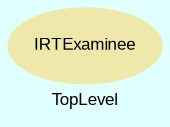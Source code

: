 digraph TopLevel {
    label = "TopLevel"
    compound = true
    fontname = Arial
    fontsize = 8
    bgcolor = lightcyan1
    node [
        color = black,
        fontname = Arial,
        fontsize = 8
    ]

    IRTExaminee [
        fontcolor = black,
        shape = ellipse,
        URL = "classes/IRTExaminee.html",
        color = palegoldenrod,
        style = filled,
        label = "IRTExaminee"
    ]

}


